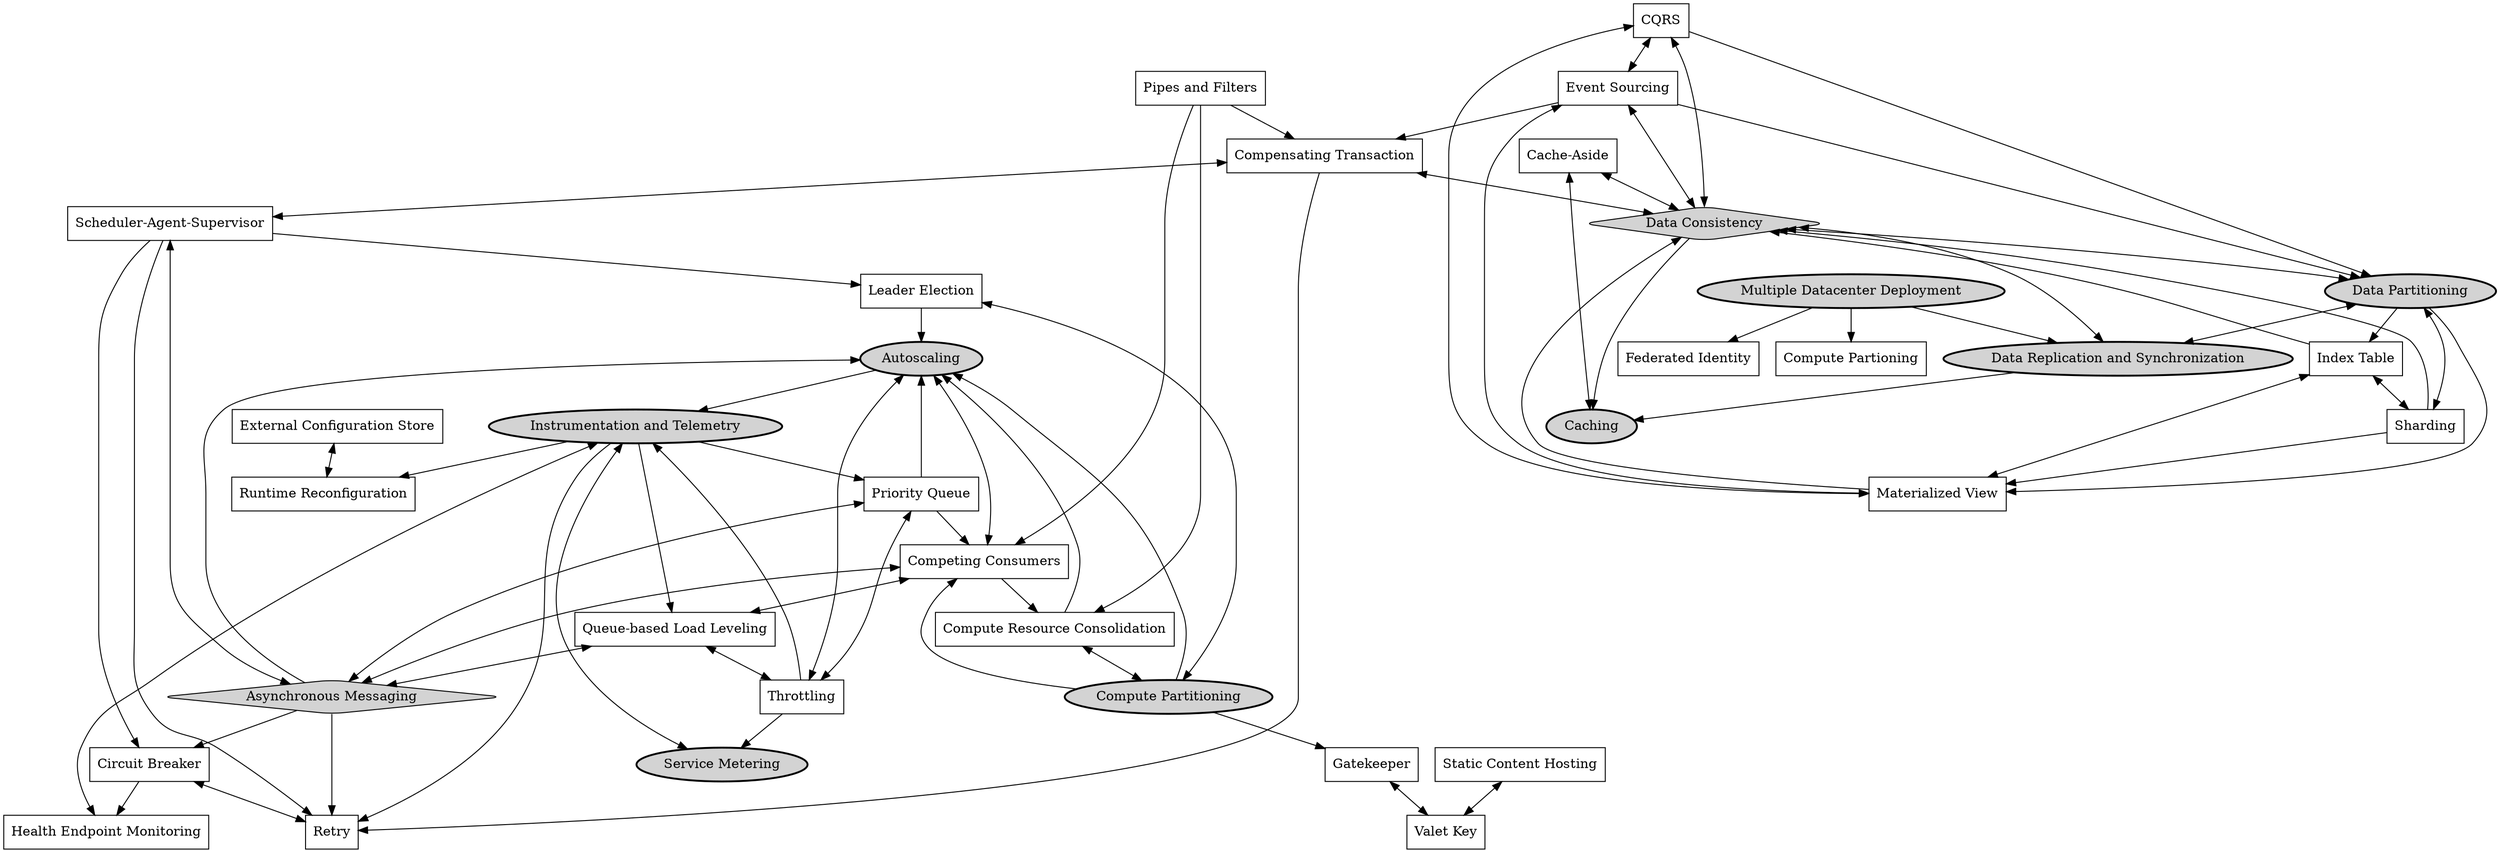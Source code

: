 digraph G { 

  node[style="filled,bold"]
  "Autoscaling"
  "Caching"
  "Compute Partitioning"
  "Data Partitioning"
  "Data Replication and Synchronization"
  "Instrumentation and Telemetry"
  "Multiple Datacenter Deployment"
  "Service Metering"

  node[style="filled,rounded", shape="diamond"]
  "Asynchronous Messaging"
  "Data Consistency"

  node[style="solid", shape="box"]
  "Federated Identity"


  "Cache-Aside" -> "Caching" [dir=both]
  "Cache-Aside" -> "Data Consistency" [dir=both]

  "Circuit Breaker" -> "Retry" [dir=both]
  "Circuit Breaker" -> "Health Endpoint Monitoring"

  "Compensating Transaction" -> "Data Consistency" [dir=both]
  "Compensating Transaction" -> "Scheduler-Agent-Supervisor" [dir=both]
  "Compensating Transaction" -> "Retry"
  
  "Competing Consumers" -> "Asynchronous Messaging" [dir=both]
  "Competing Consumers" -> "Autoscaling" [dir=both]
  "Competing Consumers" -> "Compute Resource Consolidation"
  "Competing Consumers" -> "Queue-based Load Leveling" [dir=both]

  "Compute Resource Consolidation" -> "Autoscaling"
  "Compute Resource Consolidation" -> "Compute Partitioning" [dir=both]

  CQRS -> "Data Consistency" [dir=both]
  CQRS -> "Data Partitioning"
  CQRS -> "Event Sourcing" [dir=both]
  CQRS -> "Materialized View" [dir=both]

  "Event Sourcing" -> "Materialized View" [dir=both]
  "Event Sourcing" -> "Compensating Transaction"
  "Event Sourcing" -> "Data Consistency" [dir=both]
  "Event Sourcing" -> "Data Partitioning"

  "External Configuration Store" -> "Runtime Reconfiguration" [dir=both]

  "Gatekeeper" -> "Valet Key" [dir=both]
  
  "Health Endpoint Monitoring" -> "Instrumentation and Telemetry" [dir=both]
  
  "Index Table" -> "Data Consistency"
  "Index Table" -> "Sharding" [dir=both]
  "Index Table" -> "Materialized View" [dir=both]

  "Leader Election" -> "Autoscaling"
  "Leader Election" -> "Compute Partitioning" [dir=both]

  "Materialized View" -> "Data Consistency"

  "Pipes and Filters" -> "Competing Consumers"
  "Pipes and Filters" -> "Compute Resource Consolidation"
  "Pipes and Filters" -> "Compensating Transaction"

  "Priority Queue" -> "Asynchronous Messaging" [dir=both]
  "Priority Queue" -> "Competing Consumers"
  "Priority Queue" -> Throttling [dir=both]
  "Priority Queue" -> Autoscaling

  "Queue-based Load Leveling" -> "Asynchronous Messaging" [dir=both]
  "Queue-based Load Leveling" -> Throttling [dir=both]

  "Scheduler-Agent-Supervisor" -> Retry
  "Scheduler-Agent-Supervisor" -> "Circuit Breaker"
  "Scheduler-Agent-Supervisor" -> "Asynchronous Messaging" [dir=both]
  "Scheduler-Agent-Supervisor" -> "Leader Election"

  Sharding -> "Data Consistency"
  Sharding -> "Data Partitioning" [dir=both]
  Sharding -> "Materialized View"

  "Static Content Hosting" -> "Valet Key" [dir=both]

  Throttling -> "Instrumentation and Telemetry"
  Throttling -> "Service Metering"
  Throttling -> "Autoscaling" [dir=both]

  "Asynchronous Messaging" -> "Autoscaling"
  "Asynchronous Messaging" -> "Circuit Breaker"
  "Asynchronous Messaging" -> Retry

  Autoscaling -> "Instrumentation and Telemetry"

  "Compute Partitioning" -> "Autoscaling"
  "Compute Partitioning" -> "Competing Consumers"
  "Compute Partitioning" -> "Gatekeeper"

  "Data Consistency" -> "Data Partitioning" [dir=both]
  "Data Consistency" -> "Data Replication and Synchronization" [dir=both]
  "Data Consistency" -> Caching

  "Data Partitioning" -> "Data Replication and Synchronization" [dir=both]
  "Data Partitioning" -> "Index Table"
  "Data Partitioning" -> "Materialized View"

  "Data Replication and Synchronization" -> Caching

  "Instrumentation and Telemetry" -> "Service Metering" [dir=both]
  "Instrumentation and Telemetry" -> "Queue-based Load Leveling"
  "Instrumentation and Telemetry" -> "Priority Queue"
  "Instrumentation and Telemetry" -> Retry
  "Instrumentation and Telemetry" -> "Runtime Reconfiguration"

  "Multiple Datacenter Deployment" -> "Compute Partioning"
  "Multiple Datacenter Deployment" -> "Data Replication and Synchronization"
  "Multiple Datacenter Deployment" -> "Federated Identity"
}
